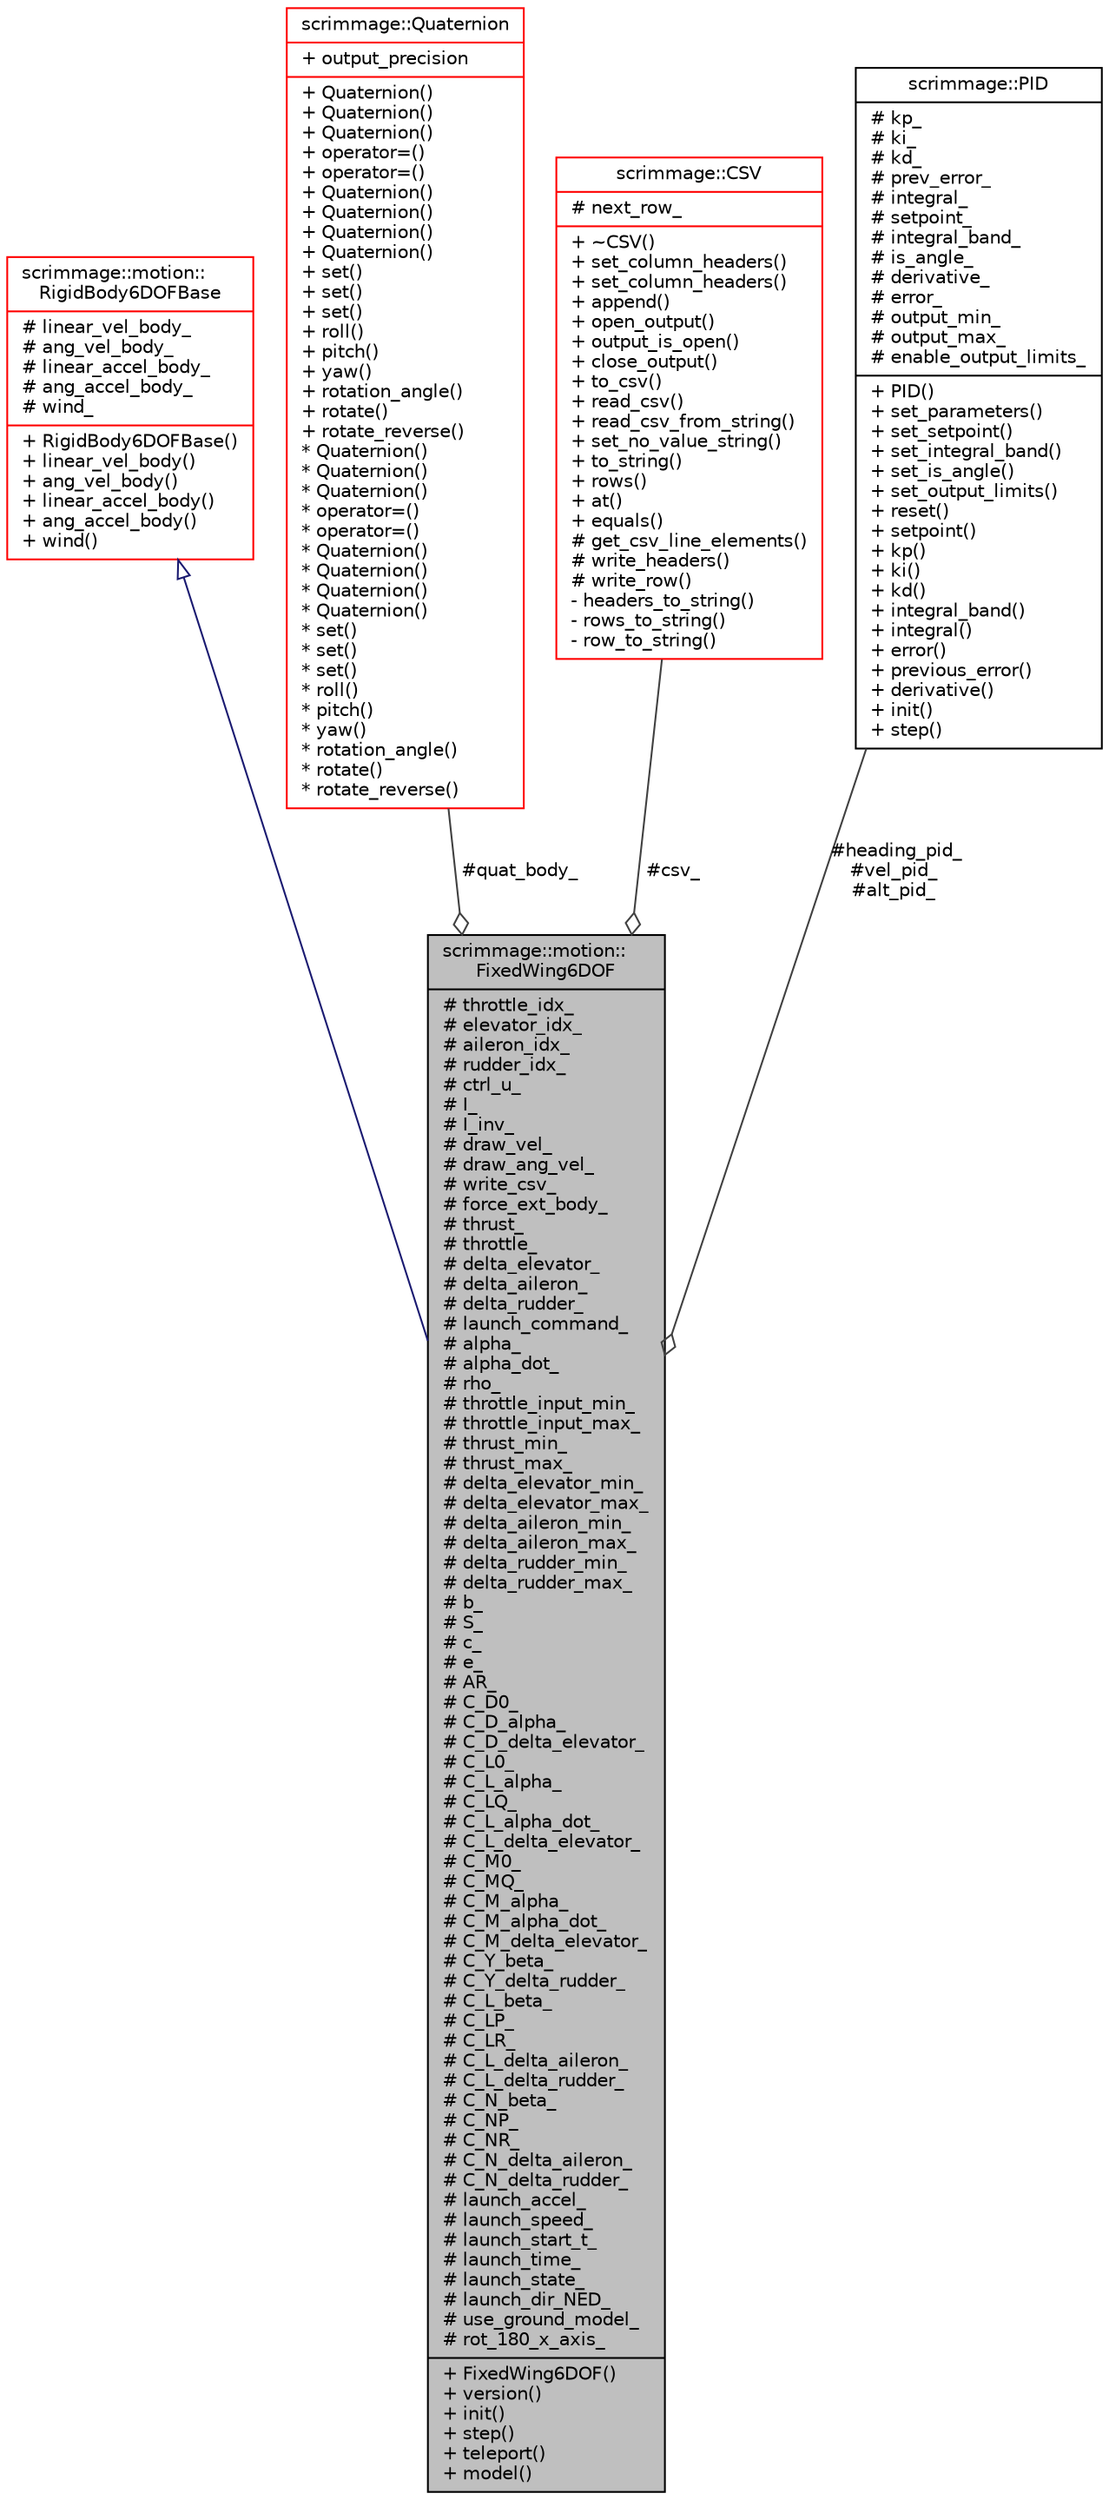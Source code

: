 digraph "scrimmage::motion::FixedWing6DOF"
{
 // LATEX_PDF_SIZE
  edge [fontname="Helvetica",fontsize="10",labelfontname="Helvetica",labelfontsize="10"];
  node [fontname="Helvetica",fontsize="10",shape=record];
  Node1 [label="{scrimmage::motion::\lFixedWing6DOF\n|# throttle_idx_\l# elevator_idx_\l# aileron_idx_\l# rudder_idx_\l# ctrl_u_\l# I_\l# I_inv_\l# draw_vel_\l# draw_ang_vel_\l# write_csv_\l# force_ext_body_\l# thrust_\l# throttle_\l# delta_elevator_\l# delta_aileron_\l# delta_rudder_\l# launch_command_\l# alpha_\l# alpha_dot_\l# rho_\l# throttle_input_min_\l# throttle_input_max_\l# thrust_min_\l# thrust_max_\l# delta_elevator_min_\l# delta_elevator_max_\l# delta_aileron_min_\l# delta_aileron_max_\l# delta_rudder_min_\l# delta_rudder_max_\l# b_\l# S_\l# c_\l# e_\l# AR_\l# C_D0_\l# C_D_alpha_\l# C_D_delta_elevator_\l# C_L0_\l# C_L_alpha_\l# C_LQ_\l# C_L_alpha_dot_\l# C_L_delta_elevator_\l# C_M0_\l# C_MQ_\l# C_M_alpha_\l# C_M_alpha_dot_\l# C_M_delta_elevator_\l# C_Y_beta_\l# C_Y_delta_rudder_\l# C_L_beta_\l# C_LP_\l# C_LR_\l# C_L_delta_aileron_\l# C_L_delta_rudder_\l# C_N_beta_\l# C_NP_\l# C_NR_\l# C_N_delta_aileron_\l# C_N_delta_rudder_\l# launch_accel_\l# launch_speed_\l# launch_start_t_\l# launch_time_\l# launch_state_\l# launch_dir_NED_\l# use_ground_model_\l# rot_180_x_axis_\l|+ FixedWing6DOF()\l+ version()\l+ init()\l+ step()\l+ teleport()\l+ model()\l}",height=0.2,width=0.4,color="black", fillcolor="grey75", style="filled", fontcolor="black",tooltip=" "];
  Node2 -> Node1 [dir="back",color="midnightblue",fontsize="10",style="solid",arrowtail="onormal",fontname="Helvetica"];
  Node2 [label="{scrimmage::motion::\lRigidBody6DOFBase\n|# linear_vel_body_\l# ang_vel_body_\l# linear_accel_body_\l# ang_accel_body_\l# wind_\l|+ RigidBody6DOFBase()\l+ linear_vel_body()\l+ ang_vel_body()\l+ linear_accel_body()\l+ ang_accel_body()\l+ wind()\l}",height=0.2,width=0.4,color="red", fillcolor="white", style="filled",URL="$classscrimmage_1_1motion_1_1RigidBody6DOFBase.html",tooltip=" "];
  Node82 -> Node1 [color="grey25",fontsize="10",style="solid",label=" #quat_body_" ,arrowhead="odiamond",fontname="Helvetica"];
  Node82 [label="{scrimmage::Quaternion\n|+ output_precision\l|+ Quaternion()\l+ Quaternion()\l+ Quaternion()\l+ operator=()\l+ operator=()\l+ Quaternion()\l+ Quaternion()\l+ Quaternion()\l+ Quaternion()\l+ set()\l+ set()\l+ set()\l+ roll()\l+ pitch()\l+ yaw()\l+ rotation_angle()\l+ rotate()\l+ rotate_reverse()\l* Quaternion()\l* Quaternion()\l* Quaternion()\l* operator=()\l* operator=()\l* Quaternion()\l* Quaternion()\l* Quaternion()\l* Quaternion()\l* set()\l* set()\l* set()\l* roll()\l* pitch()\l* yaw()\l* rotation_angle()\l* rotate()\l* rotate_reverse()\l}",height=0.2,width=0.4,color="red", fillcolor="white", style="filled",URL="$classscrimmage_1_1Quaternion.html",tooltip=" "];
  Node93 -> Node1 [color="grey25",fontsize="10",style="solid",label=" #csv_" ,arrowhead="odiamond",fontname="Helvetica"];
  Node93 [label="{scrimmage::CSV\n|# next_row_\l|+ ~CSV()\l+ set_column_headers()\l+ set_column_headers()\l+ append()\l+ open_output()\l+ output_is_open()\l+ close_output()\l+ to_csv()\l+ read_csv()\l+ read_csv_from_string()\l+ set_no_value_string()\l+ to_string()\l+ rows()\l+ at()\l+ equals()\l# get_csv_line_elements()\l# write_headers()\l# write_row()\l- headers_to_string()\l- rows_to_string()\l- row_to_string()\l}",height=0.2,width=0.4,color="red", fillcolor="white", style="filled",URL="$classscrimmage_1_1CSV.html",tooltip=" "];
  Node95 -> Node1 [color="grey25",fontsize="10",style="solid",label=" #heading_pid_\n#vel_pid_\n#alt_pid_" ,arrowhead="odiamond",fontname="Helvetica"];
  Node95 [label="{scrimmage::PID\n|# kp_\l# ki_\l# kd_\l# prev_error_\l# integral_\l# setpoint_\l# integral_band_\l# is_angle_\l# derivative_\l# error_\l# output_min_\l# output_max_\l# enable_output_limits_\l|+ PID()\l+ set_parameters()\l+ set_setpoint()\l+ set_integral_band()\l+ set_is_angle()\l+ set_output_limits()\l+ reset()\l+ setpoint()\l+ kp()\l+ ki()\l+ kd()\l+ integral_band()\l+ integral()\l+ error()\l+ previous_error()\l+ derivative()\l+ init()\l+ step()\l}",height=0.2,width=0.4,color="black", fillcolor="white", style="filled",URL="$classscrimmage_1_1PID.html",tooltip=" "];
}
